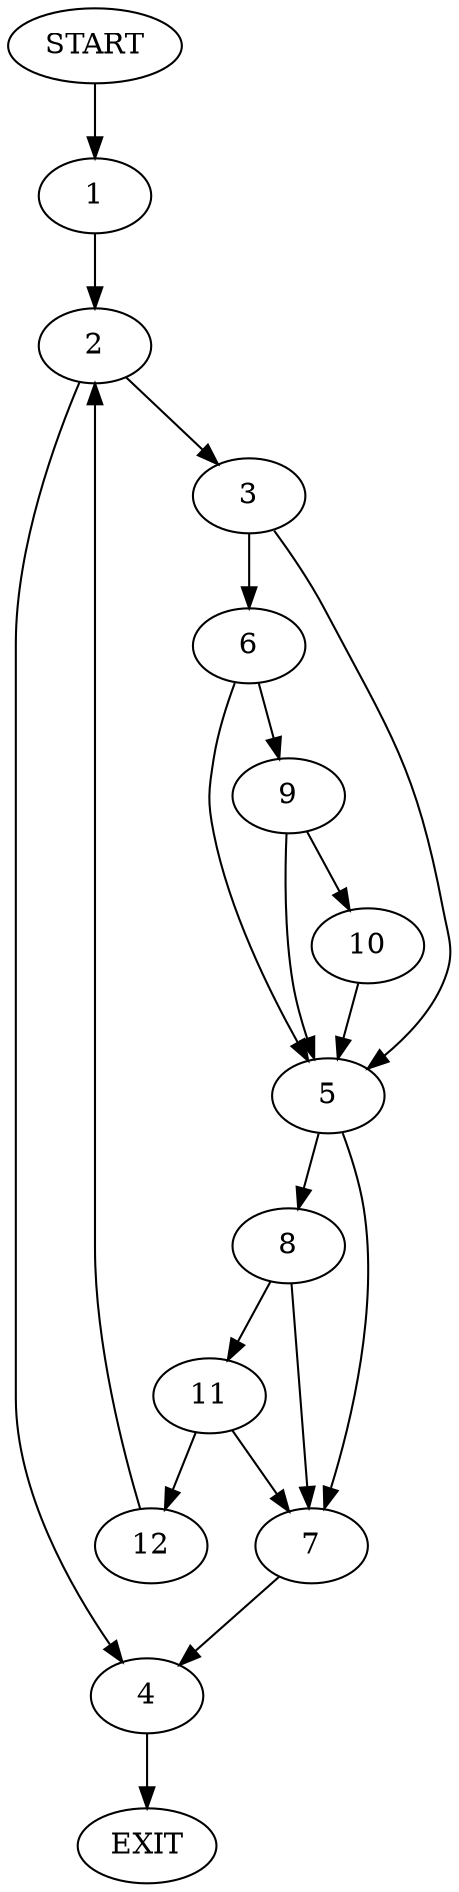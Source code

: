 digraph {
0 [label="START"]
13 [label="EXIT"]
0 -> 1
1 -> 2
2 -> 3
2 -> 4
3 -> 5
3 -> 6
4 -> 13
5 -> 7
5 -> 8
6 -> 5
6 -> 9
9 -> 5
9 -> 10
10 -> 5
7 -> 4
8 -> 7
8 -> 11
11 -> 7
11 -> 12
12 -> 2
}
